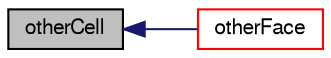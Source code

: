digraph "otherCell"
{
  bgcolor="transparent";
  edge [fontname="FreeSans",fontsize="10",labelfontname="FreeSans",labelfontsize="10"];
  node [fontname="FreeSans",fontsize="10",shape=record];
  rankdir="LR";
  Node2245 [label="otherCell",height=0.2,width=0.4,color="black", fillcolor="grey75", style="filled", fontcolor="black"];
  Node2245 -> Node2246 [dir="back",color="midnightblue",fontsize="10",style="solid",fontname="FreeSans"];
  Node2246 [label="otherFace",height=0.2,width=0.4,color="red",URL="$a21153.html#a38973075afca54f6ee816cab3b8bff7e",tooltip="Return face on cell using edgeI but not faceI. Throws error. "];
}
